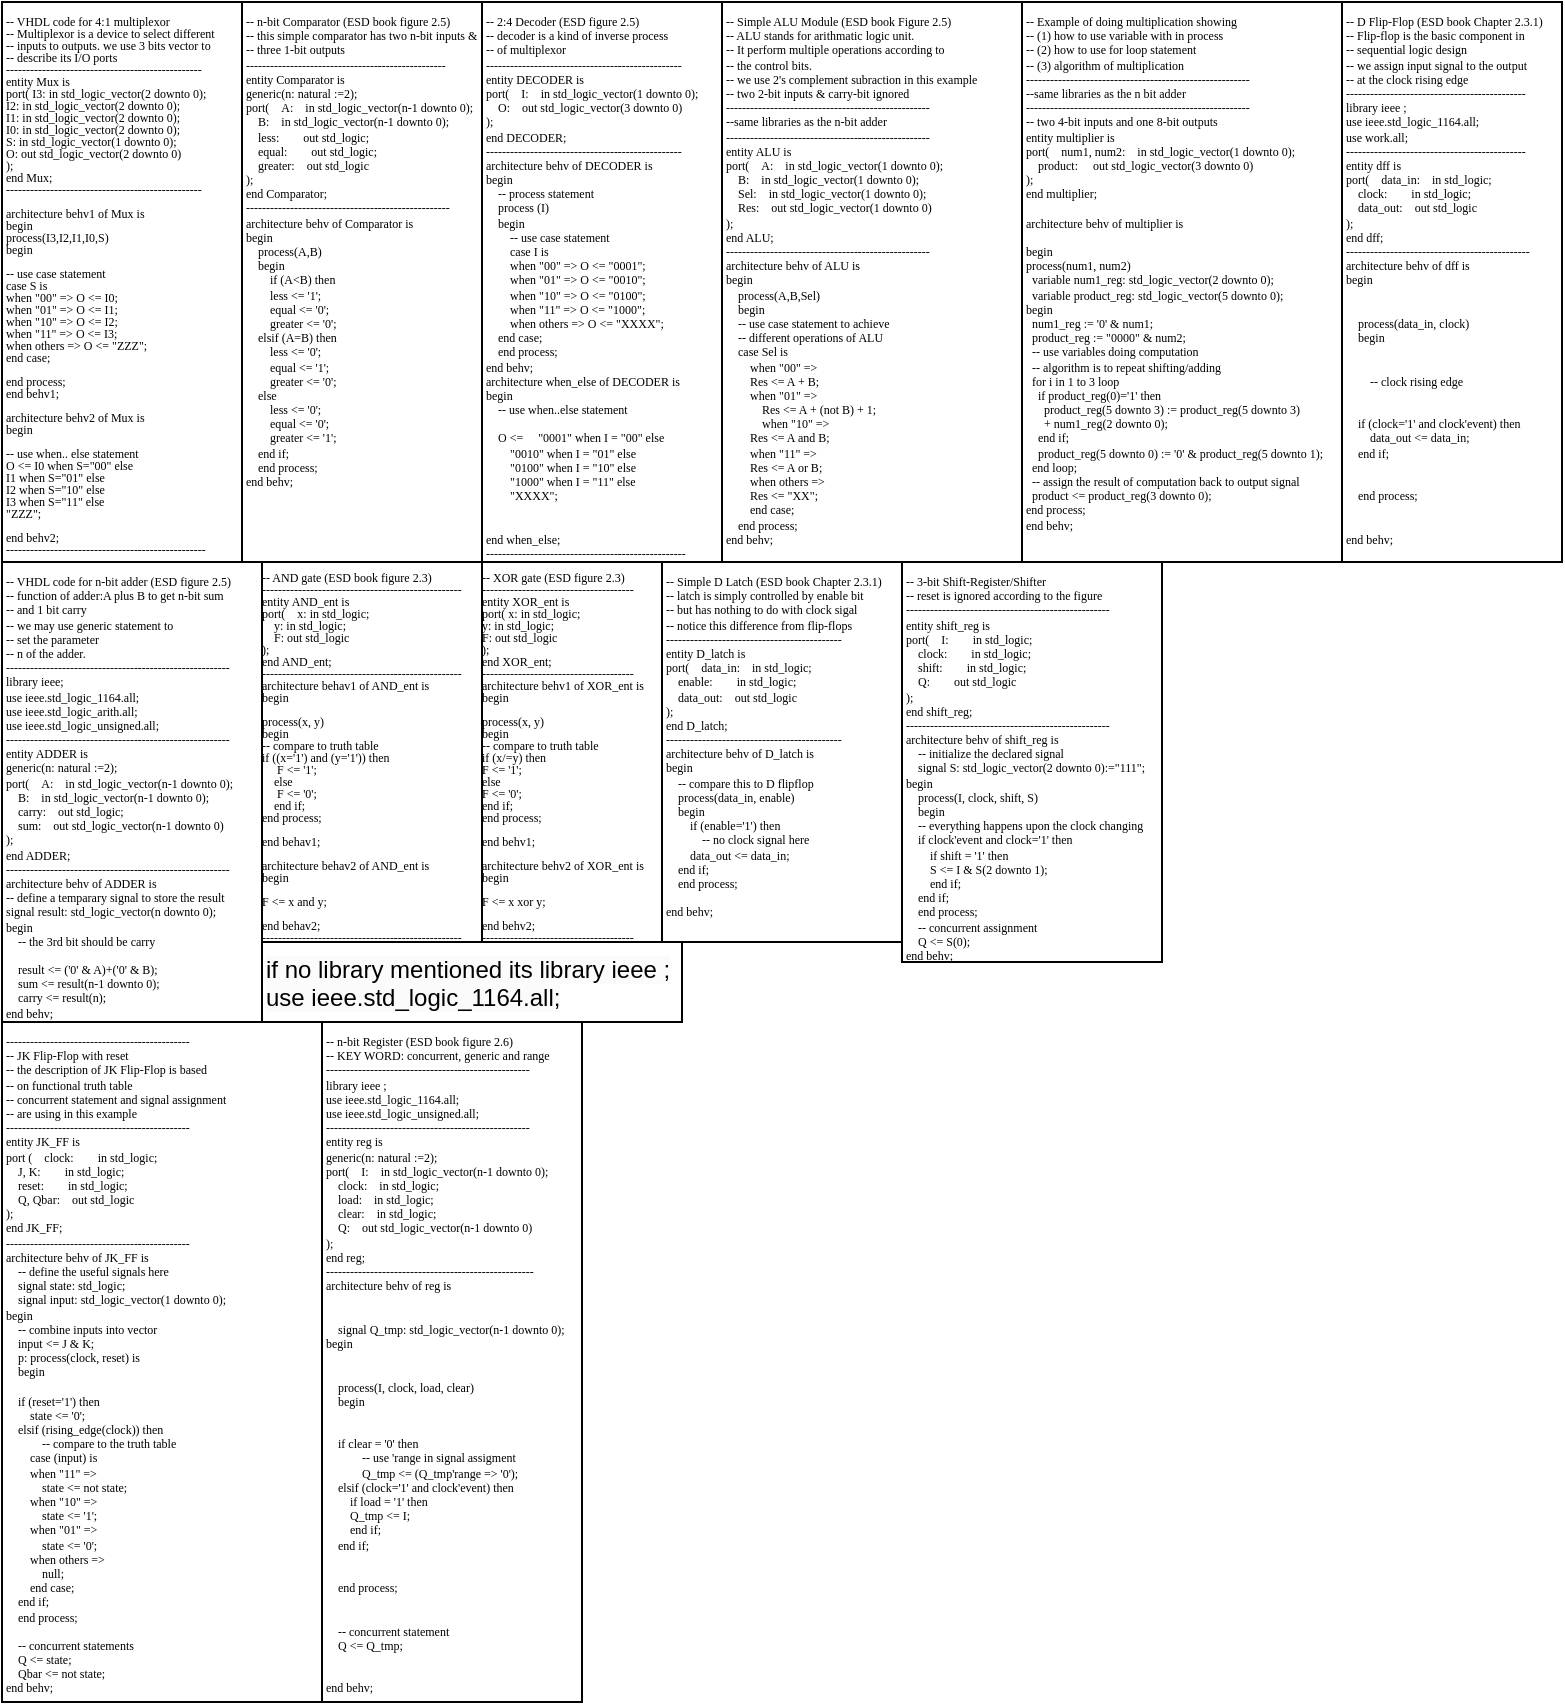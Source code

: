 <mxfile version="22.1.18" type="github">
  <diagram name="Page-1" id="1fI7LtTeoU0zJGXn7ISi">
    <mxGraphModel dx="1434" dy="746" grid="1" gridSize="10" guides="1" tooltips="1" connect="1" arrows="1" fold="1" page="1" pageScale="1" pageWidth="850" pageHeight="1100" math="0" shadow="0">
      <root>
        <mxCell id="0" />
        <mxCell id="1" parent="0" />
        <mxCell id="CzFrGwOpRJIVh9ln8tWY-4" value="&lt;div style=&quot;line-height: 100%; font-size: 6px;&quot;&gt;-- XOR gate (ESD figure 2.3)&lt;/div&gt;&lt;div style=&quot;line-height: 100%; font-size: 6px;&quot;&gt;--------------------------------------&lt;/div&gt;&lt;div style=&quot;line-height: 100%; font-size: 6px;&quot;&gt;entity XOR_ent is&lt;/div&gt;&lt;div style=&quot;line-height: 100%; font-size: 6px;&quot;&gt;port( x: in std_logic;&lt;/div&gt;&lt;div style=&quot;line-height: 100%; font-size: 6px;&quot;&gt;y: in std_logic;&lt;/div&gt;&lt;div style=&quot;line-height: 100%; font-size: 6px;&quot;&gt;F: out std_logic&lt;/div&gt;&lt;div style=&quot;line-height: 100%; font-size: 6px;&quot;&gt;);&lt;/div&gt;&lt;div style=&quot;line-height: 100%; font-size: 6px;&quot;&gt;end XOR_ent;&lt;/div&gt;&lt;div style=&quot;line-height: 100%; font-size: 6px;&quot;&gt;--------------------------------------&lt;/div&gt;&lt;div style=&quot;line-height: 100%; font-size: 6px;&quot;&gt;architecture behv1 of XOR_ent is&lt;/div&gt;&lt;div style=&quot;line-height: 100%; font-size: 6px;&quot;&gt;begin&lt;/div&gt;&lt;div style=&quot;line-height: 100%; font-size: 6px;&quot;&gt;&lt;br style=&quot;font-size: 6px;&quot;&gt;&lt;/div&gt;&lt;div style=&quot;line-height: 100%; font-size: 6px;&quot;&gt;process(x, y)&lt;/div&gt;&lt;div style=&quot;line-height: 100%; font-size: 6px;&quot;&gt;begin&lt;/div&gt;&lt;div style=&quot;line-height: 100%; font-size: 6px;&quot;&gt;-- compare to truth table&lt;/div&gt;&lt;div style=&quot;line-height: 100%; font-size: 6px;&quot;&gt;if (x/=y) then&lt;/div&gt;&lt;div style=&quot;line-height: 100%; font-size: 6px;&quot;&gt;F &amp;lt;= &#39;1&#39;;&lt;/div&gt;&lt;div style=&quot;line-height: 100%; font-size: 6px;&quot;&gt;else&lt;/div&gt;&lt;div style=&quot;line-height: 100%; font-size: 6px;&quot;&gt;F &amp;lt;= &#39;0&#39;;&lt;/div&gt;&lt;div style=&quot;line-height: 100%; font-size: 6px;&quot;&gt;end if;&lt;/div&gt;&lt;div style=&quot;line-height: 100%; font-size: 6px;&quot;&gt;end process;&lt;/div&gt;&lt;div style=&quot;line-height: 100%; font-size: 6px;&quot;&gt;&lt;br style=&quot;font-size: 6px;&quot;&gt;&lt;/div&gt;&lt;div style=&quot;line-height: 100%; font-size: 6px;&quot;&gt;end behv1;&lt;/div&gt;&lt;div style=&quot;line-height: 100%; font-size: 6px;&quot;&gt;&lt;br style=&quot;font-size: 6px;&quot;&gt;&lt;/div&gt;&lt;div style=&quot;line-height: 100%; font-size: 6px;&quot;&gt;architecture behv2 of XOR_ent is&lt;/div&gt;&lt;div style=&quot;line-height: 100%; font-size: 6px;&quot;&gt;begin&lt;/div&gt;&lt;div style=&quot;line-height: 100%; font-size: 6px;&quot;&gt;&lt;br style=&quot;font-size: 6px;&quot;&gt;&lt;/div&gt;&lt;div style=&quot;line-height: 100%; font-size: 6px;&quot;&gt;F &amp;lt;= x xor y;&lt;/div&gt;&lt;div style=&quot;line-height: 100%; font-size: 6px;&quot;&gt;&lt;br style=&quot;font-size: 6px;&quot;&gt;&lt;/div&gt;&lt;div style=&quot;line-height: 100%; font-size: 6px;&quot;&gt;end behv2;&lt;/div&gt;&lt;div style=&quot;line-height: 100%; font-size: 6px;&quot;&gt;--------------------------------------&lt;/div&gt;" style="text;whiteSpace=wrap;html=1;fontSize=6;fontColor=#000000;textDirection=ltr;spacing=0;fontFamily=Times New Roman;verticalAlign=top;horizontal=1;strokeColor=default;" vertex="1" parent="1">
          <mxGeometry x="240" y="280" width="90" height="190" as="geometry" />
        </mxCell>
        <mxCell id="CzFrGwOpRJIVh9ln8tWY-5" value="&lt;div style=&quot;orphans: 2; text-align: start; text-indent: 0px; widows: 2; text-decoration-thickness: initial; text-decoration-style: initial; text-decoration-color: initial; overflow-wrap: break-word; line-height: 100%; font-size: 6px;&quot;&gt;&lt;div style=&quot;overflow-wrap: break-word; line-height: 100%; font-size: 6px;&quot;&gt;-- AND gate (ESD book figure 2.3)&amp;nbsp; &amp;nbsp; &amp;nbsp; &amp;nbsp;&amp;nbsp;&lt;/div&gt;&lt;div style=&quot;overflow-wrap: break-word; line-height: 100%; font-size: 6px;&quot;&gt;--------------------------------------------------&lt;/div&gt;&lt;div style=&quot;overflow-wrap: break-word; line-height: 100%; font-size: 6px;&quot;&gt;entity AND_ent is&lt;/div&gt;&lt;div style=&quot;overflow-wrap: break-word; line-height: 100%; font-size: 6px;&quot;&gt;port(&amp;nbsp; &amp;nbsp; x: in std_logic;&lt;/div&gt;&lt;div style=&quot;overflow-wrap: break-word; line-height: 100%; font-size: 6px;&quot;&gt;&amp;nbsp; &amp;nbsp; y: in std_logic;&lt;/div&gt;&lt;div style=&quot;overflow-wrap: break-word; line-height: 100%; font-size: 6px;&quot;&gt;&amp;nbsp; &amp;nbsp; F: out std_logic&lt;/div&gt;&lt;div style=&quot;overflow-wrap: break-word; line-height: 100%; font-size: 6px;&quot;&gt;);&lt;/div&gt;&lt;div style=&quot;overflow-wrap: break-word; line-height: 100%; font-size: 6px;&quot;&gt;end AND_ent;&lt;/div&gt;&lt;div style=&quot;overflow-wrap: break-word; line-height: 100%; font-size: 6px;&quot;&gt;--------------------------------------------------&lt;/div&gt;&lt;div style=&quot;overflow-wrap: break-word; line-height: 100%; font-size: 6px;&quot;&gt;architecture behav1 of AND_ent is&lt;/div&gt;&lt;div style=&quot;overflow-wrap: break-word; line-height: 100%; font-size: 6px;&quot;&gt;begin&lt;/div&gt;&lt;div style=&quot;overflow-wrap: break-word; line-height: 100%; font-size: 6px;&quot;&gt;&lt;br style=&quot;font-size: 6px;&quot;&gt;&lt;/div&gt;&lt;div style=&quot;overflow-wrap: break-word; line-height: 100%; font-size: 6px;&quot;&gt;process(x, y)&lt;/div&gt;&lt;div style=&quot;overflow-wrap: break-word; line-height: 100%; font-size: 6px;&quot;&gt;begin&lt;/div&gt;&lt;div style=&quot;overflow-wrap: break-word; line-height: 100%; font-size: 6px;&quot;&gt;-- compare to truth table&lt;/div&gt;&lt;div style=&quot;overflow-wrap: break-word; line-height: 100%; font-size: 6px;&quot;&gt;if ((x=&#39;1&#39;) and (y=&#39;1&#39;)) then&lt;/div&gt;&lt;div style=&quot;overflow-wrap: break-word; line-height: 100%; font-size: 6px;&quot;&gt;&amp;nbsp; &amp;nbsp; &amp;nbsp;F &amp;lt;= &#39;1&#39;;&lt;/div&gt;&lt;div style=&quot;overflow-wrap: break-word; line-height: 100%; font-size: 6px;&quot;&gt;&amp;nbsp; &amp;nbsp; else&lt;/div&gt;&lt;div style=&quot;overflow-wrap: break-word; line-height: 100%; font-size: 6px;&quot;&gt;&amp;nbsp; &amp;nbsp; &amp;nbsp;F &amp;lt;= &#39;0&#39;;&lt;/div&gt;&lt;div style=&quot;overflow-wrap: break-word; line-height: 100%; font-size: 6px;&quot;&gt;&amp;nbsp; &amp;nbsp; end if;&lt;/div&gt;&lt;div style=&quot;overflow-wrap: break-word; line-height: 100%; font-size: 6px;&quot;&gt;end process;&lt;/div&gt;&lt;div style=&quot;overflow-wrap: break-word; line-height: 100%; font-size: 6px;&quot;&gt;&lt;br style=&quot;font-size: 6px;&quot;&gt;&lt;/div&gt;&lt;div style=&quot;overflow-wrap: break-word; line-height: 100%; font-size: 6px;&quot;&gt;end behav1;&lt;/div&gt;&lt;div style=&quot;overflow-wrap: break-word; line-height: 100%; font-size: 6px;&quot;&gt;&lt;br style=&quot;font-size: 6px;&quot;&gt;&lt;/div&gt;&lt;div style=&quot;overflow-wrap: break-word; line-height: 100%; font-size: 6px;&quot;&gt;architecture behav2 of AND_ent is&lt;/div&gt;&lt;div style=&quot;overflow-wrap: break-word; line-height: 100%; font-size: 6px;&quot;&gt;begin&lt;/div&gt;&lt;div style=&quot;overflow-wrap: break-word; line-height: 100%; font-size: 6px;&quot;&gt;&lt;br style=&quot;font-size: 6px;&quot;&gt;&lt;/div&gt;&lt;div style=&quot;overflow-wrap: break-word; line-height: 100%; font-size: 6px;&quot;&gt;F &amp;lt;= x and y;&lt;/div&gt;&lt;div style=&quot;overflow-wrap: break-word; line-height: 100%; font-size: 6px;&quot;&gt;&lt;br style=&quot;font-size: 6px;&quot;&gt;&lt;/div&gt;&lt;div style=&quot;overflow-wrap: break-word; line-height: 100%; font-size: 6px;&quot;&gt;end behav2;&lt;/div&gt;&lt;div style=&quot;overflow-wrap: break-word; line-height: 100%; font-size: 6px;&quot;&gt;--------------------------------------------------&lt;/div&gt;&lt;/div&gt;" style="text;whiteSpace=wrap;html=1;fontColor=#000000;fontSize=6;textDirection=ltr;spacing=0;fontFamily=Times New Roman;verticalAlign=top;horizontal=1;strokeColor=default;" vertex="1" parent="1">
          <mxGeometry x="130" y="280" width="110" height="190" as="geometry" />
        </mxCell>
        <mxCell id="CzFrGwOpRJIVh9ln8tWY-7" value="&lt;div style=&quot;orphans: 2; text-align: start; text-indent: 0px; widows: 2; text-decoration-thickness: initial; text-decoration-style: initial; text-decoration-color: initial; overflow-wrap: break-word; line-height: 100%; font-size: 6px;&quot;&gt;-- VHDL code for 4:1 multiplexor&lt;br style=&quot;font-size: 6px;&quot;&gt;-- Multiplexor is a device to select different&lt;br style=&quot;font-size: 6px;&quot;&gt;-- inputs to outputs. we use 3 bits vector to &lt;br style=&quot;font-size: 6px;&quot;&gt;-- describe its I/O ports &lt;br style=&quot;font-size: 6px;&quot;&gt;-------------------------------------------------&lt;br style=&quot;font-size: 6px;&quot;&gt;entity Mux is&lt;br style=&quot;font-size: 6px;&quot;&gt;port(    I3:     in std_logic_vector(2 downto 0);&lt;br style=&quot;font-size: 6px;&quot;&gt;    I2:     in std_logic_vector(2 downto 0);&lt;br style=&quot;font-size: 6px;&quot;&gt;    I1:     in std_logic_vector(2 downto 0);&lt;br style=&quot;font-size: 6px;&quot;&gt;    I0:     in std_logic_vector(2 downto 0);&lt;br style=&quot;font-size: 6px;&quot;&gt;    S:    in std_logic_vector(1 downto 0);&lt;br style=&quot;font-size: 6px;&quot;&gt;    O:    out std_logic_vector(2 downto 0)&lt;br style=&quot;font-size: 6px;&quot;&gt;);&lt;br style=&quot;font-size: 6px;&quot;&gt;end Mux;  &lt;br style=&quot;font-size: 6px;&quot;&gt;-------------------------------------------------&lt;br style=&quot;font-size: 6px;&quot;&gt;&lt;br style=&quot;font-size: 6px;&quot;&gt;architecture behv1 of Mux is&lt;br style=&quot;font-size: 6px;&quot;&gt;begin&lt;br style=&quot;font-size: 6px;&quot;&gt;    process(I3,I2,I1,I0,S)&lt;br style=&quot;font-size: 6px;&quot;&gt;    begin&lt;br style=&quot;font-size: 6px;&quot;&gt;    &lt;br style=&quot;font-size: 6px;&quot;&gt;        -- use case statement&lt;br style=&quot;font-size: 6px;&quot;&gt;        case S is&lt;br style=&quot;font-size: 6px;&quot;&gt;        when &quot;00&quot; =&amp;gt;    O &amp;lt;= I0;&lt;br style=&quot;font-size: 6px;&quot;&gt;        when &quot;01&quot; =&amp;gt;    O &amp;lt;= I1;&lt;br style=&quot;font-size: 6px;&quot;&gt;        when &quot;10&quot; =&amp;gt;    O &amp;lt;= I2;&lt;br style=&quot;font-size: 6px;&quot;&gt;        when &quot;11&quot; =&amp;gt;    O &amp;lt;= I3;&lt;br style=&quot;font-size: 6px;&quot;&gt;        when others =&amp;gt;    O &amp;lt;= &quot;ZZZ&quot;;&lt;br style=&quot;font-size: 6px;&quot;&gt;    end case;&lt;br style=&quot;font-size: 6px;&quot;&gt;&lt;br style=&quot;font-size: 6px;&quot;&gt;    end process;&lt;br style=&quot;font-size: 6px;&quot;&gt;end behv1;&lt;br style=&quot;font-size: 6px;&quot;&gt;&lt;br style=&quot;font-size: 6px;&quot;&gt;architecture behv2 of Mux is&lt;br style=&quot;font-size: 6px;&quot;&gt;begin&lt;br style=&quot;font-size: 6px;&quot;&gt;&lt;br style=&quot;font-size: 6px;&quot;&gt;    -- use when.. else statement&lt;br style=&quot;font-size: 6px;&quot;&gt;    O &amp;lt;=    I0 when S=&quot;00&quot; else&lt;br style=&quot;font-size: 6px;&quot;&gt;        I1 when S=&quot;01&quot; else&lt;br style=&quot;font-size: 6px;&quot;&gt;        I2 when S=&quot;10&quot; else&lt;br style=&quot;font-size: 6px;&quot;&gt;        I3 when S=&quot;11&quot; else&lt;br style=&quot;font-size: 6px;&quot;&gt;        &quot;ZZZ&quot;;&lt;br style=&quot;font-size: 6px;&quot;&gt;&lt;br style=&quot;font-size: 6px;&quot;&gt;end behv2;&lt;br style=&quot;font-size: 6px;&quot;&gt;--------------------------------------------------&lt;br style=&quot;font-size: 6px;&quot;&gt;&lt;/div&gt;" style="text;whiteSpace=wrap;html=1;fontSize=6;fontColor=#000000;verticalAlign=top;horizontal=1;fontFamily=Times New Roman;textDirection=ltr;strokeColor=default;" vertex="1" parent="1">
          <mxGeometry width="120" height="280" as="geometry" />
        </mxCell>
        <mxCell id="CzFrGwOpRJIVh9ln8tWY-8" value="-- 2:4 Decoder (ESD figure 2.5)&#xa;-- decoder is a kind of inverse process&#xa;-- of multiplexor&#xa;-------------------------------------------------&#xa;entity DECODER is&#xa;port(    I:    in std_logic_vector(1 downto 0);&#xa;    O:    out std_logic_vector(3 downto 0)&#xa;);&#xa;end DECODER;&#xa;-------------------------------------------------&#xa;architecture behv of DECODER is&#xa;begin&#xa;    -- process statement&#xa;    process (I)&#xa;    begin&#xa;        -- use case statement &#xa;        case I is&#xa;        when &quot;00&quot; =&gt; O &lt;= &quot;0001&quot;;&#xa;        when &quot;01&quot; =&gt; O &lt;= &quot;0010&quot;;&#xa;        when &quot;10&quot; =&gt; O &lt;= &quot;0100&quot;;&#xa;        when &quot;11&quot; =&gt; O &lt;= &quot;1000&quot;;&#xa;        when others =&gt; O &lt;= &quot;XXXX&quot;;&#xa;    end case;&#xa;    end process;&#xa;end behv;&#xa;architecture when_else of DECODER is&#xa;begin&#xa;    -- use when..else statement&#xa;&#xa;    O &lt;=     &quot;0001&quot; when I = &quot;00&quot; else&#xa;        &quot;0010&quot; when I = &quot;01&quot; else&#xa;        &quot;0100&quot; when I = &quot;10&quot; else&#xa;        &quot;1000&quot; when I = &quot;11&quot; else&#xa;        &quot;XXXX&quot;;&#xa;&#xa;&#xa;end when_else;&#xa;--------------------------------------------------" style="text;whiteSpace=wrap;fontSize=6;verticalAlign=top;horizontal=1;fontFamily=Times New Roman;textDirection=ltr;strokeColor=default;" vertex="1" parent="1">
          <mxGeometry x="240" width="120" height="280" as="geometry" />
        </mxCell>
        <mxCell id="CzFrGwOpRJIVh9ln8tWY-9" value="-- VHDL code for n-bit adder (ESD figure 2.5)    &#xa;-- function of adder:A plus B to get n-bit sum &#xa;-- and 1 bit carry    &#xa;-- we may use generic statement to &#xa;-- set the parameter &#xa;-- n of the adder.                            &#xa;--------------------------------------------------------&#xa;library ieee;&#xa;use ieee.std_logic_1164.all;&#xa;use ieee.std_logic_arith.all;&#xa;use ieee.std_logic_unsigned.all;&#xa;--------------------------------------------------------&#xa;entity ADDER is&#xa;generic(n: natural :=2);&#xa;port(    A:    in std_logic_vector(n-1 downto 0);&#xa;    B:    in std_logic_vector(n-1 downto 0);&#xa;    carry:    out std_logic;&#xa;    sum:    out std_logic_vector(n-1 downto 0)&#xa;);&#xa;end ADDER;&#xa;--------------------------------------------------------&#xa;architecture behv of ADDER is&#xa;-- define a temparary signal to store the result&#xa;signal result: std_logic_vector(n downto 0);&#xa;begin                      &#xa;    -- the 3rd bit should be carry&#xa;   &#xa;    result &lt;= (&#39;0&#39; &amp; A)+(&#39;0&#39; &amp; B);&#xa;    sum &lt;= result(n-1 downto 0);&#xa;    carry &lt;= result(n);&#xa;end behv;&#xa;" style="text;whiteSpace=wrap;fontSize=6;fontFamily=Times New Roman;strokeColor=default;" vertex="1" parent="1">
          <mxGeometry y="280" width="130" height="230" as="geometry" />
        </mxCell>
        <mxCell id="CzFrGwOpRJIVh9ln8tWY-10" value="-- n-bit Comparator (ESD book figure 2.5)&#xa;-- this simple comparator has two n-bit inputs &amp; &#xa;-- three 1-bit outputs&#xa;--------------------------------------------------&#xa;entity Comparator is&#xa;generic(n: natural :=2);&#xa;port(    A:    in std_logic_vector(n-1 downto 0);&#xa;    B:    in std_logic_vector(n-1 downto 0);&#xa;    less:        out std_logic;&#xa;    equal:        out std_logic;&#xa;    greater:    out std_logic&#xa;);&#xa;end Comparator;&#xa;---------------------------------------------------&#xa;architecture behv of Comparator is&#xa;begin &#xa;    process(A,B)&#xa;    begin&#xa;        if (A&lt;B) then &#xa;        less &lt;= &#39;1&#39;;&#xa;        equal &lt;= &#39;0&#39;;&#xa;        greater &lt;= &#39;0&#39;;&#xa;    elsif (A=B) then   &#xa;        less &lt;= &#39;0&#39;;&#xa;        equal &lt;= &#39;1&#39;;&#xa;        greater &lt;= &#39;0&#39;;&#xa;    else &#xa;        less &lt;= &#39;0&#39;;&#xa;        equal &lt;= &#39;0&#39;;&#xa;        greater &lt;= &#39;1&#39;;&#xa;    end if;&#xa;    end process;&#xa;end behv;" style="text;whiteSpace=wrap;strokeColor=default;fontSize=6;fontFamily=Times New Roman;" vertex="1" parent="1">
          <mxGeometry x="120" width="120" height="280" as="geometry" />
        </mxCell>
        <mxCell id="CzFrGwOpRJIVh9ln8tWY-12" value="-- Simple ALU Module (ESD book Figure 2.5)        &#xa;-- ALU stands for arithmatic logic unit.&#xa;-- It perform multiple operations according to &#xa;-- the control bits.&#xa;-- we use 2&#39;s complement subraction in this example&#xa;-- two 2-bit inputs &amp; carry-bit ignored&#xa;---------------------------------------------------&#xa;--same libraries as the n-bit adder&#xa;---------------------------------------------------&#xa;entity ALU is&#xa;port(    A:    in std_logic_vector(1 downto 0);&#xa;    B:    in std_logic_vector(1 downto 0);&#xa;    Sel:    in std_logic_vector(1 downto 0);&#xa;    Res:    out std_logic_vector(1 downto 0)  &#xa;);&#xa;end ALU;&#xa;---------------------------------------------------&#xa;architecture behv of ALU is&#xa;begin                       &#xa;    process(A,B,Sel)&#xa;    begin&#xa;    -- use case statement to achieve &#xa;    -- different operations of ALU&#xa;    case Sel is&#xa;        when &quot;00&quot; =&gt;&#xa;        Res &lt;= A + B;&#xa;        when &quot;01&quot; =&gt;                        &#xa;            Res &lt;= A + (not B) + 1;&#xa;            when &quot;10&quot; =&gt;&#xa;        Res &lt;= A and B;&#xa;        when &quot;11&quot; =&gt;     &#xa;        Res &lt;= A or B;&#xa;        when others =&gt;     &#xa;        Res &lt;= &quot;XX&quot;;&#xa;        end case;&#xa;    end process;&#xa;end behv;" style="text;whiteSpace=wrap;fontSize=6;fontFamily=Times New Roman;strokeColor=default;strokeWidth=1;" vertex="1" parent="1">
          <mxGeometry x="360" width="150" height="280" as="geometry" />
        </mxCell>
        <mxCell id="CzFrGwOpRJIVh9ln8tWY-13" value="" style="endArrow=none;html=1;rounded=0;entryX=0;entryY=1;entryDx=0;entryDy=0;exitX=1;exitY=0;exitDx=0;exitDy=0;fontSize=6;fontFamily=Times New Roman;" edge="1" parent="1" source="CzFrGwOpRJIVh9ln8tWY-9" target="CzFrGwOpRJIVh9ln8tWY-7">
          <mxGeometry width="50" height="50" relative="1" as="geometry">
            <mxPoint x="140" y="300" as="sourcePoint" />
            <mxPoint x="190" y="250" as="targetPoint" />
          </mxGeometry>
        </mxCell>
        <mxCell id="CzFrGwOpRJIVh9ln8tWY-14" value="-- Example of doing multiplication showing&#xa;-- (1) how to use variable with in process&#xa;-- (2) how to use for loop statement&#xa;-- (3) algorithm of multiplication&#xa;--------------------------------------------------------&#xa;--same libraries as the n bit adder&#xa;--------------------------------------------------------&#xa;-- two 4-bit inputs and one 8-bit outputs&#xa;entity multiplier is&#xa;port(    num1, num2:    in std_logic_vector(1 downto 0);&#xa;    product:     out std_logic_vector(3 downto 0)&#xa;);&#xa;end multiplier;&#xa;&#xa;architecture behv of multiplier is&#xa;&#xa;begin&#xa;process(num1, num2)&#xa;  variable num1_reg: std_logic_vector(2 downto 0);&#xa;  variable product_reg: std_logic_vector(5 downto 0);&#xa;begin     &#xa;  num1_reg := &#39;0&#39; &amp; num1;&#xa;  product_reg := &quot;0000&quot; &amp; num2;&#xa;  -- use variables doing computation&#xa;  -- algorithm is to repeat shifting/adding&#xa;  for i in 1 to 3 loop&#xa;    if product_reg(0)=&#39;1&#39; then&#xa;      product_reg(5 downto 3) := product_reg(5 downto 3) &#xa;      + num1_reg(2 downto 0);&#xa;    end if;&#xa;    product_reg(5 downto 0) := &#39;0&#39; &amp; product_reg(5 downto 1);&#xa;  end loop;&#xa;  -- assign the result of computation back to output signal&#xa;  product &lt;= product_reg(3 downto 0);&#xa;end process;&#xa;end behv;" style="text;whiteSpace=wrap;fontSize=6;fontFamily=Times New Roman;strokeColor=default;" vertex="1" parent="1">
          <mxGeometry x="510" width="160" height="280" as="geometry" />
        </mxCell>
        <mxCell id="CzFrGwOpRJIVh9ln8tWY-15" value="-- Simple D Latch (ESD book Chapter 2.3.1)&#xa;-- latch is simply controlled by enable bit&#xa;-- but has nothing to do with clock sigal&#xa;-- notice this difference from flip-flops&#xa;--------------------------------------------&#xa;entity D_latch is&#xa;port(    data_in:    in std_logic;&#xa;    enable:        in std_logic;&#xa;    data_out:    out std_logic&#xa;);&#xa;end D_latch;&#xa;--------------------------------------------&#xa;architecture behv of D_latch is&#xa;begin        &#xa;    -- compare this to D flipflop&#xa;    process(data_in, enable)&#xa;    begin&#xa;        if (enable=&#39;1&#39;) then&#xa;            -- no clock signal here&#xa;        data_out &lt;= data_in;  &#xa;    end if;&#xa;    end process;    &#xa;    &#xa;end behv;" style="text;whiteSpace=wrap;strokeColor=default;fontSize=6;fontFamily=Times New Roman;" vertex="1" parent="1">
          <mxGeometry x="330" y="280" width="120" height="190" as="geometry" />
        </mxCell>
        <mxCell id="CzFrGwOpRJIVh9ln8tWY-17" value="&lt;span style=&quot;color: rgb(0, 0, 0); font-family: Helvetica; font-size: 12px; font-style: normal; font-variant-ligatures: normal; font-variant-caps: normal; font-weight: 400; letter-spacing: normal; orphans: 2; text-align: center; text-indent: 0px; text-transform: none; widows: 2; word-spacing: 0px; -webkit-text-stroke-width: 0px; background-color: rgb(251, 251, 251); text-decoration-thickness: initial; text-decoration-style: initial; text-decoration-color: initial; float: none; display: inline !important;&quot;&gt;if no library mentioned its&amp;nbsp;library ieee ;&lt;br&gt;use ieee.std_logic_1164.all;&lt;br&gt;&lt;/span&gt;" style="text;whiteSpace=wrap;html=1;strokeColor=default;" vertex="1" parent="1">
          <mxGeometry x="130" y="470" width="210" height="40" as="geometry" />
        </mxCell>
        <mxCell id="CzFrGwOpRJIVh9ln8tWY-18" value="-- D Flip-Flop (ESD book Chapter 2.3.1)&#xa;-- Flip-flop is the basic component in &#xa;-- sequential logic design&#xa;-- we assign input signal to the output &#xa;-- at the clock rising edge &#xa;---------------------------------------------&#xa;library ieee ;&#xa;use ieee.std_logic_1164.all;&#xa;use work.all;&#xa;---------------------------------------------&#xa;entity dff is&#xa;port(    data_in:    in std_logic;&#xa;    clock:        in std_logic;&#xa;    data_out:    out std_logic&#xa;);&#xa;end dff;&#xa;----------------------------------------------&#xa;architecture behv of dff is&#xa;begin&#xa;&#xa;&#xa;    process(data_in, clock)&#xa;    begin&#xa;&#xa;&#xa;        -- clock rising edge&#xa;&#xa;&#xa;    if (clock=&#39;1&#39; and clock&#39;event) then&#xa;        data_out &lt;= data_in;&#xa;    end if;&#xa;&#xa;&#xa;    end process;    &#xa;&#xa;&#xa;end behv;" style="text;whiteSpace=wrap;strokeColor=default;fontSize=6;fontFamily=Times New Roman;" vertex="1" parent="1">
          <mxGeometry x="670" width="110" height="280" as="geometry" />
        </mxCell>
        <mxCell id="CzFrGwOpRJIVh9ln8tWY-19" value="----------------------------------------------&#xa;-- JK Flip-Flop with reset &#xa;-- the description of JK Flip-Flop is based &#xa;-- on functional truth table&#xa;-- concurrent statement and signal assignment&#xa;-- are using in this example &#xa;----------------------------------------------&#xa;entity JK_FF is&#xa;port (    clock:        in std_logic;&#xa;    J, K:        in std_logic;&#xa;    reset:        in std_logic;&#xa;    Q, Qbar:    out std_logic&#xa;);&#xa;end JK_FF;&#xa;----------------------------------------------&#xa;architecture behv of JK_FF is&#xa;    -- define the useful signals here&#xa;    signal state: std_logic;&#xa;    signal input: std_logic_vector(1 downto 0);&#xa;begin&#xa;    -- combine inputs into vector&#xa;    input &lt;= J &amp; K;        &#xa;    p: process(clock, reset) is&#xa;    begin&#xa;    &#xa;    if (reset=&#39;1&#39;) then&#xa;        state &lt;= &#39;0&#39;;&#xa;    elsif (rising_edge(clock)) then&#xa;            -- compare to the truth table&#xa;        case (input) is&#xa;        when &quot;11&quot; =&gt;&#xa;            state &lt;= not state;&#xa;        when &quot;10&quot; =&gt;&#xa;            state &lt;= &#39;1&#39;;&#xa;        when &quot;01&quot; =&gt;&#xa;            state &lt;= &#39;0&#39;;&#xa;        when others =&gt;&#xa;            null;&#xa;        end case;&#xa;    end if;&#xa;    end process;&#xa;    &#xa;    -- concurrent statements&#xa;    Q &lt;= state;&#xa;    Qbar &lt;= not state;&#xa;end behv;" style="text;whiteSpace=wrap;fontFamily=Times New Roman;fontSize=6;strokeColor=default;" vertex="1" parent="1">
          <mxGeometry y="510" width="160" height="340" as="geometry" />
        </mxCell>
        <mxCell id="CzFrGwOpRJIVh9ln8tWY-20" value="-- n-bit Register (ESD book figure 2.6)&#xa;-- KEY WORD: concurrent, generic and range&#xa;---------------------------------------------------&#xa;library ieee ;&#xa;use ieee.std_logic_1164.all;&#xa;use ieee.std_logic_unsigned.all;&#xa;---------------------------------------------------&#xa;entity reg is&#xa;generic(n: natural :=2);&#xa;port(    I:    in std_logic_vector(n-1 downto 0);&#xa;    clock:    in std_logic;&#xa;    load:    in std_logic;&#xa;    clear:    in std_logic;&#xa;    Q:    out std_logic_vector(n-1 downto 0)&#xa;);&#xa;end reg;&#xa;----------------------------------------------------&#xa;architecture behv of reg is&#xa;&#xa;&#xa;    signal Q_tmp: std_logic_vector(n-1 downto 0);&#xa;begin&#xa;&#xa;&#xa;    process(I, clock, load, clear)&#xa;    begin&#xa;&#xa;&#xa;    if clear = &#39;0&#39; then&#xa;            -- use &#39;range in signal assigment &#xa;            Q_tmp &lt;= (Q_tmp&#39;range =&gt; &#39;0&#39;);&#xa;    elsif (clock=&#39;1&#39; and clock&#39;event) then&#xa;        if load = &#39;1&#39; then&#xa;        Q_tmp &lt;= I;&#xa;        end if;&#xa;    end if;&#xa;&#xa;&#xa;    end process;&#xa;&#xa;&#xa;    -- concurrent statement&#xa;    Q &lt;= Q_tmp;&#xa;&#xa;&#xa;end behv;" style="text;whiteSpace=wrap;strokeColor=default;fontSize=6;fontFamily=Times New Roman;" vertex="1" parent="1">
          <mxGeometry x="160" y="510" width="130" height="340" as="geometry" />
        </mxCell>
        <mxCell id="CzFrGwOpRJIVh9ln8tWY-21" value="-- 3-bit Shift-Register/Shifter&#xa;-- reset is ignored according to the figure&#xa;---------------------------------------------------&#xa;entity shift_reg is&#xa;port(    I:        in std_logic;&#xa;    clock:        in std_logic;&#xa;    shift:        in std_logic;&#xa;    Q:        out std_logic&#xa;);&#xa;end shift_reg;&#xa;---------------------------------------------------&#xa;architecture behv of shift_reg is&#xa;    -- initialize the declared signal&#xa;    signal S: std_logic_vector(2 downto 0):=&quot;111&quot;;&#xa;begin  &#xa;    process(I, clock, shift, S)&#xa;    begin&#xa;    -- everything happens upon the clock changing&#xa;    if clock&#39;event and clock=&#39;1&#39; then&#xa;        if shift = &#39;1&#39; then&#xa;        S &lt;= I &amp; S(2 downto 1);&#xa;        end if;&#xa;    end if;&#xa;    end process;&#xa;    -- concurrent assignment&#xa;    Q &lt;= S(0);&#xa;end behv;" style="text;whiteSpace=wrap;fontSize=6;fontFamily=Times New Roman;strokeColor=default;" vertex="1" parent="1">
          <mxGeometry x="450" y="280" width="130" height="200" as="geometry" />
        </mxCell>
      </root>
    </mxGraphModel>
  </diagram>
</mxfile>
